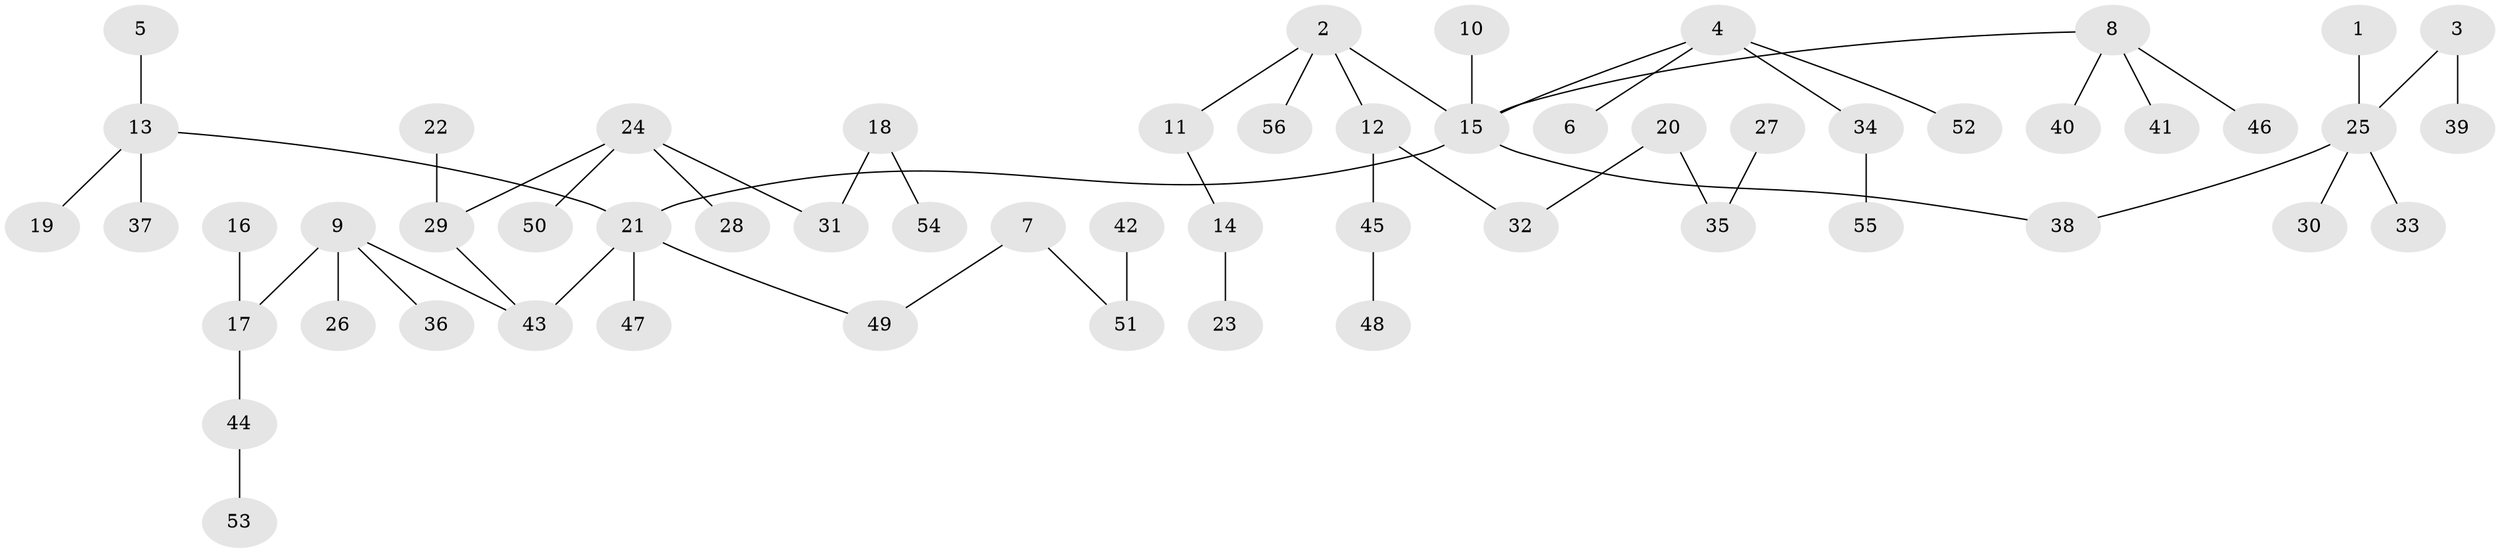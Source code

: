 // original degree distribution, {8: 0.008928571428571428, 4: 0.0625, 7: 0.017857142857142856, 2: 0.25892857142857145, 3: 0.10714285714285714, 1: 0.5089285714285714, 5: 0.026785714285714284, 6: 0.008928571428571428}
// Generated by graph-tools (version 1.1) at 2025/02/03/09/25 03:02:27]
// undirected, 56 vertices, 55 edges
graph export_dot {
graph [start="1"]
  node [color=gray90,style=filled];
  1;
  2;
  3;
  4;
  5;
  6;
  7;
  8;
  9;
  10;
  11;
  12;
  13;
  14;
  15;
  16;
  17;
  18;
  19;
  20;
  21;
  22;
  23;
  24;
  25;
  26;
  27;
  28;
  29;
  30;
  31;
  32;
  33;
  34;
  35;
  36;
  37;
  38;
  39;
  40;
  41;
  42;
  43;
  44;
  45;
  46;
  47;
  48;
  49;
  50;
  51;
  52;
  53;
  54;
  55;
  56;
  1 -- 25 [weight=1.0];
  2 -- 11 [weight=1.0];
  2 -- 12 [weight=1.0];
  2 -- 15 [weight=1.0];
  2 -- 56 [weight=1.0];
  3 -- 25 [weight=1.0];
  3 -- 39 [weight=1.0];
  4 -- 6 [weight=1.0];
  4 -- 15 [weight=1.0];
  4 -- 34 [weight=1.0];
  4 -- 52 [weight=1.0];
  5 -- 13 [weight=1.0];
  7 -- 49 [weight=1.0];
  7 -- 51 [weight=1.0];
  8 -- 15 [weight=1.0];
  8 -- 40 [weight=1.0];
  8 -- 41 [weight=1.0];
  8 -- 46 [weight=1.0];
  9 -- 17 [weight=1.0];
  9 -- 26 [weight=1.0];
  9 -- 36 [weight=1.0];
  9 -- 43 [weight=1.0];
  10 -- 15 [weight=1.0];
  11 -- 14 [weight=1.0];
  12 -- 32 [weight=1.0];
  12 -- 45 [weight=1.0];
  13 -- 19 [weight=1.0];
  13 -- 21 [weight=1.0];
  13 -- 37 [weight=1.0];
  14 -- 23 [weight=1.0];
  15 -- 21 [weight=1.0];
  15 -- 38 [weight=1.0];
  16 -- 17 [weight=1.0];
  17 -- 44 [weight=1.0];
  18 -- 31 [weight=1.0];
  18 -- 54 [weight=1.0];
  20 -- 32 [weight=1.0];
  20 -- 35 [weight=1.0];
  21 -- 43 [weight=1.0];
  21 -- 47 [weight=1.0];
  21 -- 49 [weight=1.0];
  22 -- 29 [weight=1.0];
  24 -- 28 [weight=1.0];
  24 -- 29 [weight=1.0];
  24 -- 31 [weight=1.0];
  24 -- 50 [weight=1.0];
  25 -- 30 [weight=1.0];
  25 -- 33 [weight=1.0];
  25 -- 38 [weight=1.0];
  27 -- 35 [weight=1.0];
  29 -- 43 [weight=1.0];
  34 -- 55 [weight=1.0];
  42 -- 51 [weight=1.0];
  44 -- 53 [weight=1.0];
  45 -- 48 [weight=1.0];
}
